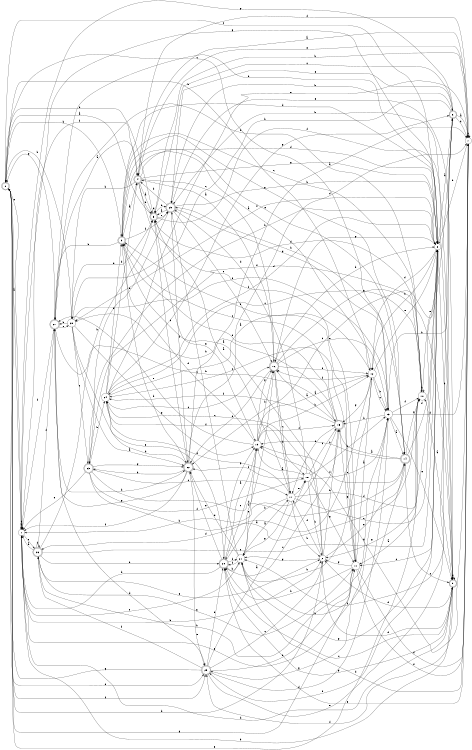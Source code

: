digraph n24_5 {
__start0 [label="" shape="none"];

rankdir=LR;
size="8,5";

s0 [style="rounded,filled", color="black", fillcolor="white" shape="doublecircle", label="0"];
s1 [style="filled", color="black", fillcolor="white" shape="circle", label="1"];
s2 [style="filled", color="black", fillcolor="white" shape="circle", label="2"];
s3 [style="rounded,filled", color="black", fillcolor="white" shape="doublecircle", label="3"];
s4 [style="rounded,filled", color="black", fillcolor="white" shape="doublecircle", label="4"];
s5 [style="rounded,filled", color="black", fillcolor="white" shape="doublecircle", label="5"];
s6 [style="rounded,filled", color="black", fillcolor="white" shape="doublecircle", label="6"];
s7 [style="filled", color="black", fillcolor="white" shape="circle", label="7"];
s8 [style="filled", color="black", fillcolor="white" shape="circle", label="8"];
s9 [style="rounded,filled", color="black", fillcolor="white" shape="doublecircle", label="9"];
s10 [style="filled", color="black", fillcolor="white" shape="circle", label="10"];
s11 [style="filled", color="black", fillcolor="white" shape="circle", label="11"];
s12 [style="filled", color="black", fillcolor="white" shape="circle", label="12"];
s13 [style="filled", color="black", fillcolor="white" shape="circle", label="13"];
s14 [style="rounded,filled", color="black", fillcolor="white" shape="doublecircle", label="14"];
s15 [style="rounded,filled", color="black", fillcolor="white" shape="doublecircle", label="15"];
s16 [style="rounded,filled", color="black", fillcolor="white" shape="doublecircle", label="16"];
s17 [style="filled", color="black", fillcolor="white" shape="circle", label="17"];
s18 [style="filled", color="black", fillcolor="white" shape="circle", label="18"];
s19 [style="filled", color="black", fillcolor="white" shape="circle", label="19"];
s20 [style="rounded,filled", color="black", fillcolor="white" shape="doublecircle", label="20"];
s21 [style="filled", color="black", fillcolor="white" shape="circle", label="21"];
s22 [style="rounded,filled", color="black", fillcolor="white" shape="doublecircle", label="22"];
s23 [style="rounded,filled", color="black", fillcolor="white" shape="doublecircle", label="23"];
s24 [style="filled", color="black", fillcolor="white" shape="circle", label="24"];
s25 [style="rounded,filled", color="black", fillcolor="white" shape="doublecircle", label="25"];
s26 [style="rounded,filled", color="black", fillcolor="white" shape="doublecircle", label="26"];
s27 [style="rounded,filled", color="black", fillcolor="white" shape="doublecircle", label="27"];
s28 [style="filled", color="black", fillcolor="white" shape="circle", label="28"];
s29 [style="rounded,filled", color="black", fillcolor="white" shape="doublecircle", label="29"];
s0 -> s1 [label="a"];
s0 -> s12 [label="b"];
s0 -> s8 [label="c"];
s0 -> s25 [label="d"];
s0 -> s10 [label="e"];
s0 -> s25 [label="f"];
s0 -> s11 [label="g"];
s0 -> s3 [label="h"];
s1 -> s1 [label="a"];
s1 -> s2 [label="b"];
s1 -> s26 [label="c"];
s1 -> s1 [label="d"];
s1 -> s0 [label="e"];
s1 -> s4 [label="f"];
s1 -> s8 [label="g"];
s1 -> s9 [label="h"];
s2 -> s3 [label="a"];
s2 -> s15 [label="b"];
s2 -> s24 [label="c"];
s2 -> s9 [label="d"];
s2 -> s14 [label="e"];
s2 -> s17 [label="f"];
s2 -> s21 [label="g"];
s2 -> s0 [label="h"];
s3 -> s4 [label="a"];
s3 -> s22 [label="b"];
s3 -> s10 [label="c"];
s3 -> s8 [label="d"];
s3 -> s14 [label="e"];
s3 -> s29 [label="f"];
s3 -> s14 [label="g"];
s3 -> s27 [label="h"];
s4 -> s5 [label="a"];
s4 -> s5 [label="b"];
s4 -> s16 [label="c"];
s4 -> s8 [label="d"];
s4 -> s7 [label="e"];
s4 -> s11 [label="f"];
s4 -> s8 [label="g"];
s4 -> s28 [label="h"];
s5 -> s0 [label="a"];
s5 -> s0 [label="b"];
s5 -> s6 [label="c"];
s5 -> s5 [label="d"];
s5 -> s29 [label="e"];
s5 -> s9 [label="f"];
s5 -> s19 [label="g"];
s5 -> s29 [label="h"];
s6 -> s7 [label="a"];
s6 -> s28 [label="b"];
s6 -> s22 [label="c"];
s6 -> s7 [label="d"];
s6 -> s29 [label="e"];
s6 -> s21 [label="f"];
s6 -> s1 [label="g"];
s6 -> s29 [label="h"];
s7 -> s4 [label="a"];
s7 -> s8 [label="b"];
s7 -> s7 [label="c"];
s7 -> s21 [label="d"];
s7 -> s20 [label="e"];
s7 -> s4 [label="f"];
s7 -> s19 [label="g"];
s7 -> s5 [label="h"];
s8 -> s6 [label="a"];
s8 -> s9 [label="b"];
s8 -> s11 [label="c"];
s8 -> s12 [label="d"];
s8 -> s25 [label="e"];
s8 -> s28 [label="f"];
s8 -> s16 [label="g"];
s8 -> s12 [label="h"];
s9 -> s10 [label="a"];
s9 -> s1 [label="b"];
s9 -> s20 [label="c"];
s9 -> s2 [label="d"];
s9 -> s9 [label="e"];
s9 -> s25 [label="f"];
s9 -> s20 [label="g"];
s9 -> s29 [label="h"];
s10 -> s11 [label="a"];
s10 -> s10 [label="b"];
s10 -> s24 [label="c"];
s10 -> s5 [label="d"];
s10 -> s8 [label="e"];
s10 -> s23 [label="f"];
s10 -> s2 [label="g"];
s10 -> s27 [label="h"];
s11 -> s12 [label="a"];
s11 -> s20 [label="b"];
s11 -> s24 [label="c"];
s11 -> s7 [label="d"];
s11 -> s3 [label="e"];
s11 -> s7 [label="f"];
s11 -> s2 [label="g"];
s11 -> s26 [label="h"];
s12 -> s3 [label="a"];
s12 -> s13 [label="b"];
s12 -> s13 [label="c"];
s12 -> s26 [label="d"];
s12 -> s8 [label="e"];
s12 -> s16 [label="f"];
s12 -> s15 [label="g"];
s12 -> s21 [label="h"];
s13 -> s14 [label="a"];
s13 -> s6 [label="b"];
s13 -> s0 [label="c"];
s13 -> s7 [label="d"];
s13 -> s9 [label="e"];
s13 -> s10 [label="f"];
s13 -> s25 [label="g"];
s13 -> s15 [label="h"];
s14 -> s15 [label="a"];
s14 -> s19 [label="b"];
s14 -> s9 [label="c"];
s14 -> s8 [label="d"];
s14 -> s1 [label="e"];
s14 -> s19 [label="f"];
s14 -> s10 [label="g"];
s14 -> s29 [label="h"];
s15 -> s16 [label="a"];
s15 -> s1 [label="b"];
s15 -> s3 [label="c"];
s15 -> s3 [label="d"];
s15 -> s17 [label="e"];
s15 -> s24 [label="f"];
s15 -> s11 [label="g"];
s15 -> s28 [label="h"];
s16 -> s4 [label="a"];
s16 -> s8 [label="b"];
s16 -> s17 [label="c"];
s16 -> s22 [label="d"];
s16 -> s13 [label="e"];
s16 -> s12 [label="f"];
s16 -> s9 [label="g"];
s16 -> s17 [label="h"];
s17 -> s5 [label="a"];
s17 -> s2 [label="b"];
s17 -> s8 [label="c"];
s17 -> s8 [label="d"];
s17 -> s18 [label="e"];
s17 -> s24 [label="f"];
s17 -> s21 [label="g"];
s17 -> s21 [label="h"];
s18 -> s19 [label="a"];
s18 -> s2 [label="b"];
s18 -> s15 [label="c"];
s18 -> s29 [label="d"];
s18 -> s13 [label="e"];
s18 -> s22 [label="f"];
s18 -> s11 [label="g"];
s18 -> s13 [label="h"];
s19 -> s12 [label="a"];
s19 -> s12 [label="b"];
s19 -> s20 [label="c"];
s19 -> s3 [label="d"];
s19 -> s27 [label="e"];
s19 -> s15 [label="f"];
s19 -> s16 [label="g"];
s19 -> s16 [label="h"];
s20 -> s19 [label="a"];
s20 -> s21 [label="b"];
s20 -> s15 [label="c"];
s20 -> s16 [label="d"];
s20 -> s22 [label="e"];
s20 -> s21 [label="f"];
s20 -> s19 [label="g"];
s20 -> s1 [label="h"];
s21 -> s17 [label="a"];
s21 -> s13 [label="b"];
s21 -> s1 [label="c"];
s21 -> s22 [label="d"];
s21 -> s19 [label="e"];
s21 -> s20 [label="f"];
s21 -> s8 [label="g"];
s21 -> s29 [label="h"];
s22 -> s7 [label="a"];
s22 -> s23 [label="b"];
s22 -> s5 [label="c"];
s22 -> s7 [label="d"];
s22 -> s25 [label="e"];
s22 -> s1 [label="f"];
s22 -> s27 [label="g"];
s22 -> s24 [label="h"];
s23 -> s10 [label="a"];
s23 -> s8 [label="b"];
s23 -> s17 [label="c"];
s23 -> s14 [label="d"];
s23 -> s1 [label="e"];
s23 -> s18 [label="f"];
s23 -> s22 [label="g"];
s23 -> s24 [label="h"];
s24 -> s12 [label="a"];
s24 -> s4 [label="b"];
s24 -> s16 [label="c"];
s24 -> s8 [label="d"];
s24 -> s7 [label="e"];
s24 -> s18 [label="f"];
s24 -> s6 [label="g"];
s24 -> s3 [label="h"];
s25 -> s18 [label="a"];
s25 -> s20 [label="b"];
s25 -> s2 [label="c"];
s25 -> s13 [label="d"];
s25 -> s6 [label="e"];
s25 -> s26 [label="f"];
s25 -> s0 [label="g"];
s25 -> s11 [label="h"];
s26 -> s1 [label="a"];
s26 -> s20 [label="b"];
s26 -> s8 [label="c"];
s26 -> s26 [label="d"];
s26 -> s2 [label="e"];
s26 -> s27 [label="f"];
s26 -> s11 [label="g"];
s26 -> s5 [label="h"];
s27 -> s4 [label="a"];
s27 -> s8 [label="b"];
s27 -> s15 [label="c"];
s27 -> s25 [label="d"];
s27 -> s28 [label="e"];
s27 -> s1 [label="f"];
s27 -> s0 [label="g"];
s27 -> s22 [label="h"];
s28 -> s22 [label="a"];
s28 -> s0 [label="b"];
s28 -> s23 [label="c"];
s28 -> s5 [label="d"];
s28 -> s20 [label="e"];
s28 -> s13 [label="f"];
s28 -> s19 [label="g"];
s28 -> s27 [label="h"];
s29 -> s5 [label="a"];
s29 -> s4 [label="b"];
s29 -> s16 [label="c"];
s29 -> s23 [label="d"];
s29 -> s9 [label="e"];
s29 -> s22 [label="f"];
s29 -> s13 [label="g"];
s29 -> s8 [label="h"];

}